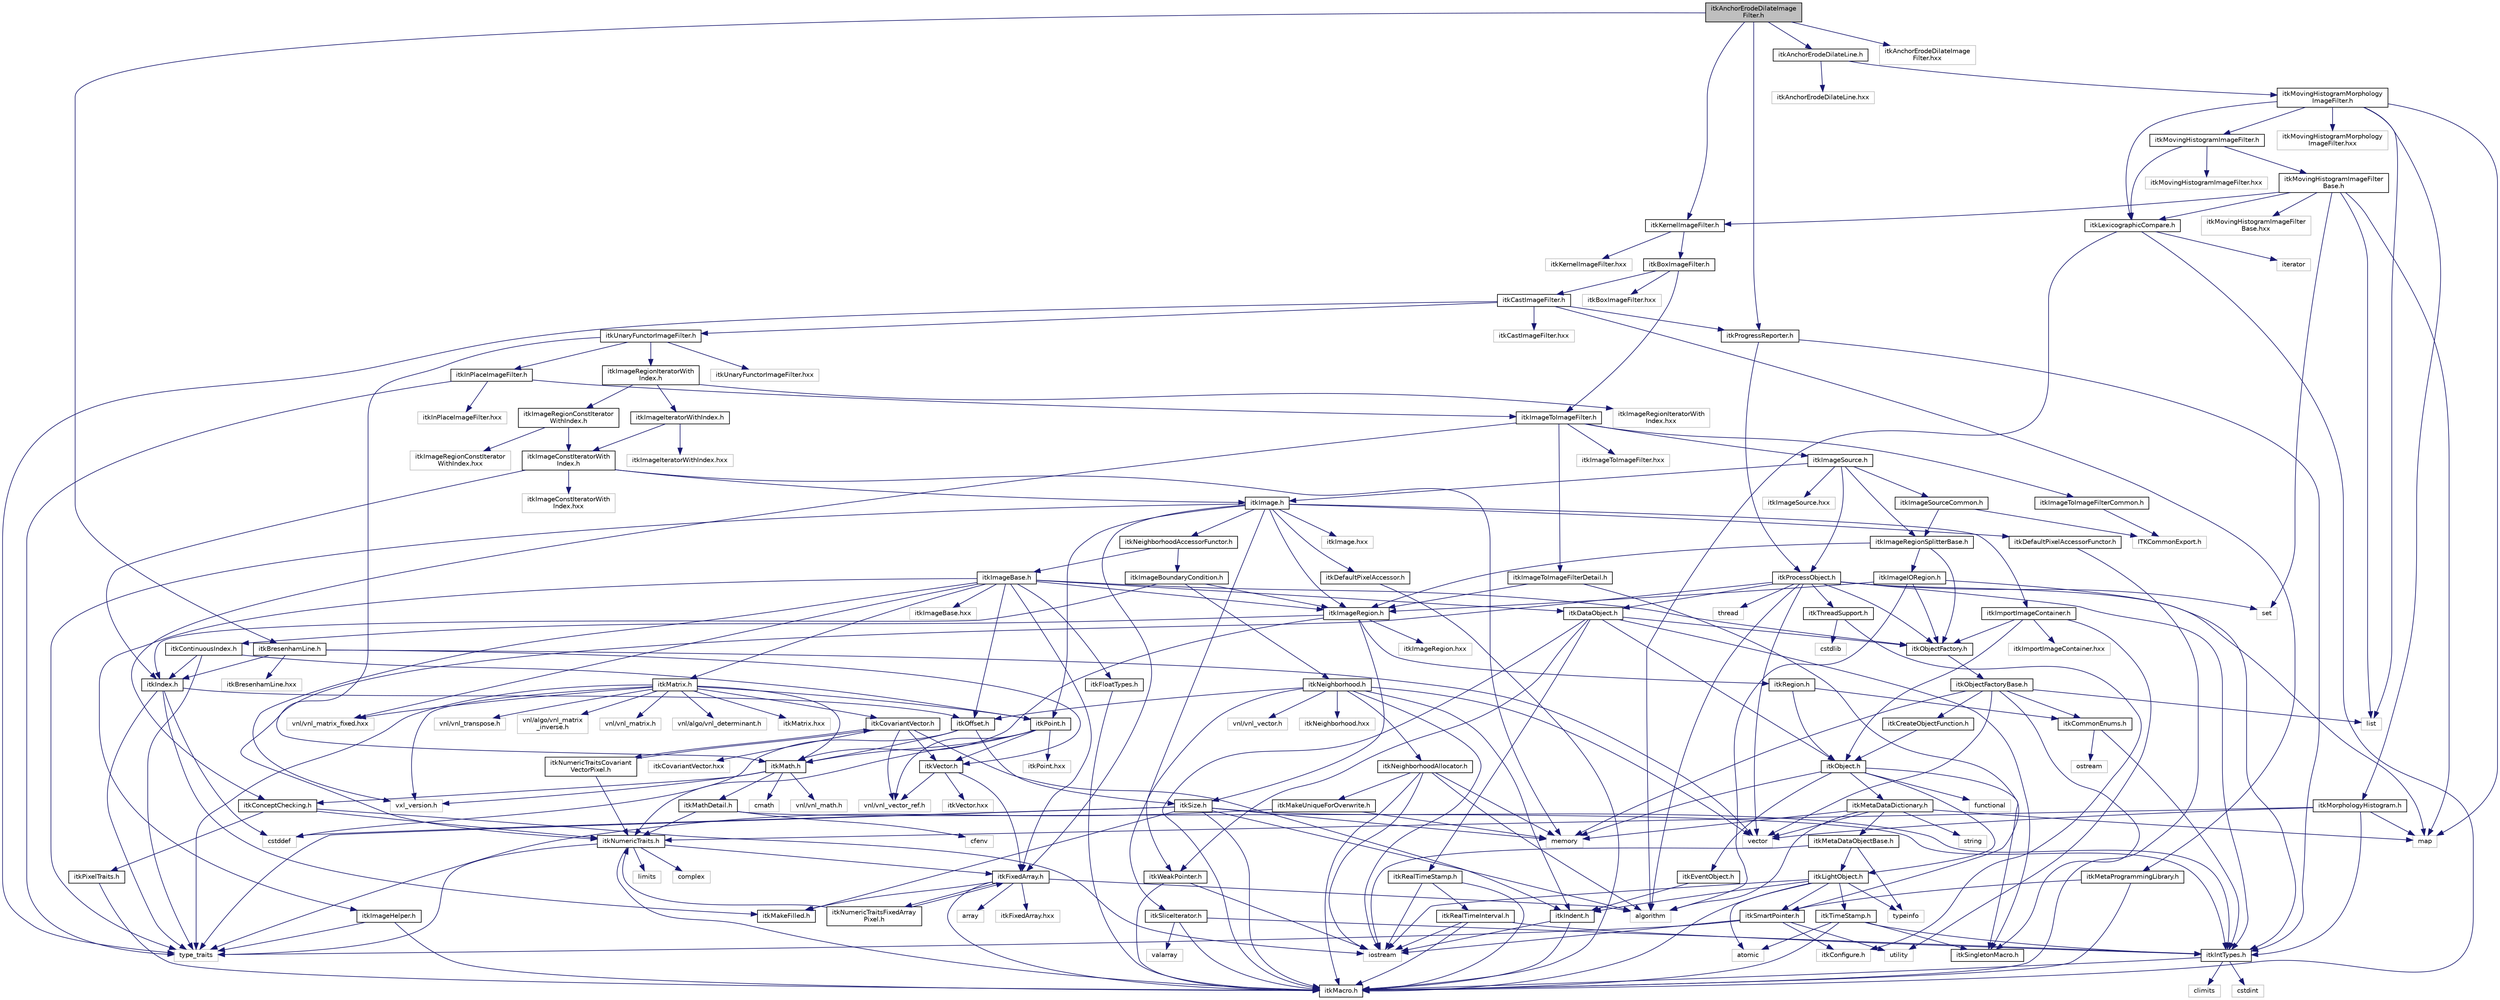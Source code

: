 digraph "itkAnchorErodeDilateImageFilter.h"
{
 // LATEX_PDF_SIZE
  edge [fontname="Helvetica",fontsize="10",labelfontname="Helvetica",labelfontsize="10"];
  node [fontname="Helvetica",fontsize="10",shape=record];
  Node1 [label="itkAnchorErodeDilateImage\lFilter.h",height=0.2,width=0.4,color="black", fillcolor="grey75", style="filled", fontcolor="black",tooltip=" "];
  Node1 -> Node2 [color="midnightblue",fontsize="10",style="solid",fontname="Helvetica"];
  Node2 [label="itkKernelImageFilter.h",height=0.2,width=0.4,color="black", fillcolor="white", style="filled",URL="$itkKernelImageFilter_8h.html",tooltip=" "];
  Node2 -> Node3 [color="midnightblue",fontsize="10",style="solid",fontname="Helvetica"];
  Node3 [label="itkBoxImageFilter.h",height=0.2,width=0.4,color="black", fillcolor="white", style="filled",URL="$itkBoxImageFilter_8h.html",tooltip=" "];
  Node3 -> Node4 [color="midnightblue",fontsize="10",style="solid",fontname="Helvetica"];
  Node4 [label="itkImageToImageFilter.h",height=0.2,width=0.4,color="black", fillcolor="white", style="filled",URL="$itkImageToImageFilter_8h.html",tooltip=" "];
  Node4 -> Node5 [color="midnightblue",fontsize="10",style="solid",fontname="Helvetica"];
  Node5 [label="itkImageSource.h",height=0.2,width=0.4,color="black", fillcolor="white", style="filled",URL="$itkImageSource_8h.html",tooltip=" "];
  Node5 -> Node6 [color="midnightblue",fontsize="10",style="solid",fontname="Helvetica"];
  Node6 [label="itkProcessObject.h",height=0.2,width=0.4,color="black", fillcolor="white", style="filled",URL="$itkProcessObject_8h.html",tooltip=" "];
  Node6 -> Node7 [color="midnightblue",fontsize="10",style="solid",fontname="Helvetica"];
  Node7 [label="itkDataObject.h",height=0.2,width=0.4,color="black", fillcolor="white", style="filled",URL="$itkDataObject_8h.html",tooltip=" "];
  Node7 -> Node8 [color="midnightblue",fontsize="10",style="solid",fontname="Helvetica"];
  Node8 [label="itkObject.h",height=0.2,width=0.4,color="black", fillcolor="white", style="filled",URL="$itkObject_8h.html",tooltip=" "];
  Node8 -> Node9 [color="midnightblue",fontsize="10",style="solid",fontname="Helvetica"];
  Node9 [label="itkLightObject.h",height=0.2,width=0.4,color="black", fillcolor="white", style="filled",URL="$itkLightObject_8h.html",tooltip=" "];
  Node9 -> Node10 [color="midnightblue",fontsize="10",style="solid",fontname="Helvetica"];
  Node10 [label="itkMacro.h",height=0.2,width=0.4,color="black", fillcolor="white", style="filled",URL="$itkMacro_8h.html",tooltip=" "];
  Node9 -> Node11 [color="midnightblue",fontsize="10",style="solid",fontname="Helvetica"];
  Node11 [label="itkSmartPointer.h",height=0.2,width=0.4,color="black", fillcolor="white", style="filled",URL="$itkSmartPointer_8h.html",tooltip=" "];
  Node11 -> Node12 [color="midnightblue",fontsize="10",style="solid",fontname="Helvetica"];
  Node12 [label="iostream",height=0.2,width=0.4,color="grey75", fillcolor="white", style="filled",tooltip=" "];
  Node11 -> Node13 [color="midnightblue",fontsize="10",style="solid",fontname="Helvetica"];
  Node13 [label="utility",height=0.2,width=0.4,color="grey75", fillcolor="white", style="filled",tooltip=" "];
  Node11 -> Node14 [color="midnightblue",fontsize="10",style="solid",fontname="Helvetica"];
  Node14 [label="type_traits",height=0.2,width=0.4,color="grey75", fillcolor="white", style="filled",tooltip=" "];
  Node11 -> Node15 [color="midnightblue",fontsize="10",style="solid",fontname="Helvetica"];
  Node15 [label="itkConfigure.h",height=0.2,width=0.4,color="grey75", fillcolor="white", style="filled",tooltip=" "];
  Node9 -> Node16 [color="midnightblue",fontsize="10",style="solid",fontname="Helvetica"];
  Node16 [label="itkTimeStamp.h",height=0.2,width=0.4,color="black", fillcolor="white", style="filled",URL="$itkTimeStamp_8h.html",tooltip=" "];
  Node16 -> Node10 [color="midnightblue",fontsize="10",style="solid",fontname="Helvetica"];
  Node16 -> Node17 [color="midnightblue",fontsize="10",style="solid",fontname="Helvetica"];
  Node17 [label="itkIntTypes.h",height=0.2,width=0.4,color="black", fillcolor="white", style="filled",URL="$itkIntTypes_8h.html",tooltip=" "];
  Node17 -> Node10 [color="midnightblue",fontsize="10",style="solid",fontname="Helvetica"];
  Node17 -> Node18 [color="midnightblue",fontsize="10",style="solid",fontname="Helvetica"];
  Node18 [label="cstdint",height=0.2,width=0.4,color="grey75", fillcolor="white", style="filled",tooltip=" "];
  Node17 -> Node19 [color="midnightblue",fontsize="10",style="solid",fontname="Helvetica"];
  Node19 [label="climits",height=0.2,width=0.4,color="grey75", fillcolor="white", style="filled",tooltip=" "];
  Node16 -> Node20 [color="midnightblue",fontsize="10",style="solid",fontname="Helvetica"];
  Node20 [label="atomic",height=0.2,width=0.4,color="grey75", fillcolor="white", style="filled",tooltip=" "];
  Node16 -> Node21 [color="midnightblue",fontsize="10",style="solid",fontname="Helvetica"];
  Node21 [label="itkSingletonMacro.h",height=0.2,width=0.4,color="black", fillcolor="white", style="filled",URL="$itkSingletonMacro_8h.html",tooltip=" "];
  Node9 -> Node22 [color="midnightblue",fontsize="10",style="solid",fontname="Helvetica"];
  Node22 [label="itkIndent.h",height=0.2,width=0.4,color="black", fillcolor="white", style="filled",URL="$itkIndent_8h.html",tooltip=" "];
  Node22 -> Node10 [color="midnightblue",fontsize="10",style="solid",fontname="Helvetica"];
  Node22 -> Node12 [color="midnightblue",fontsize="10",style="solid",fontname="Helvetica"];
  Node9 -> Node20 [color="midnightblue",fontsize="10",style="solid",fontname="Helvetica"];
  Node9 -> Node12 [color="midnightblue",fontsize="10",style="solid",fontname="Helvetica"];
  Node9 -> Node23 [color="midnightblue",fontsize="10",style="solid",fontname="Helvetica"];
  Node23 [label="typeinfo",height=0.2,width=0.4,color="grey75", fillcolor="white", style="filled",tooltip=" "];
  Node8 -> Node24 [color="midnightblue",fontsize="10",style="solid",fontname="Helvetica"];
  Node24 [label="itkEventObject.h",height=0.2,width=0.4,color="black", fillcolor="white", style="filled",URL="$itkEventObject_8h.html",tooltip=" "];
  Node24 -> Node22 [color="midnightblue",fontsize="10",style="solid",fontname="Helvetica"];
  Node8 -> Node25 [color="midnightblue",fontsize="10",style="solid",fontname="Helvetica"];
  Node25 [label="itkMetaDataDictionary.h",height=0.2,width=0.4,color="black", fillcolor="white", style="filled",URL="$itkMetaDataDictionary_8h.html",tooltip=" "];
  Node25 -> Node26 [color="midnightblue",fontsize="10",style="solid",fontname="Helvetica"];
  Node26 [label="itkMetaDataObjectBase.h",height=0.2,width=0.4,color="black", fillcolor="white", style="filled",URL="$itkMetaDataObjectBase_8h.html",tooltip=" "];
  Node26 -> Node9 [color="midnightblue",fontsize="10",style="solid",fontname="Helvetica"];
  Node26 -> Node23 [color="midnightblue",fontsize="10",style="solid",fontname="Helvetica"];
  Node26 -> Node12 [color="midnightblue",fontsize="10",style="solid",fontname="Helvetica"];
  Node25 -> Node27 [color="midnightblue",fontsize="10",style="solid",fontname="Helvetica"];
  Node27 [label="algorithm",height=0.2,width=0.4,color="grey75", fillcolor="white", style="filled",tooltip=" "];
  Node25 -> Node28 [color="midnightblue",fontsize="10",style="solid",fontname="Helvetica"];
  Node28 [label="vector",height=0.2,width=0.4,color="grey75", fillcolor="white", style="filled",tooltip=" "];
  Node25 -> Node29 [color="midnightblue",fontsize="10",style="solid",fontname="Helvetica"];
  Node29 [label="map",height=0.2,width=0.4,color="grey75", fillcolor="white", style="filled",tooltip=" "];
  Node25 -> Node30 [color="midnightblue",fontsize="10",style="solid",fontname="Helvetica"];
  Node30 [label="string",height=0.2,width=0.4,color="grey75", fillcolor="white", style="filled",tooltip=" "];
  Node25 -> Node31 [color="midnightblue",fontsize="10",style="solid",fontname="Helvetica"];
  Node31 [label="memory",height=0.2,width=0.4,color="grey75", fillcolor="white", style="filled",tooltip=" "];
  Node8 -> Node21 [color="midnightblue",fontsize="10",style="solid",fontname="Helvetica"];
  Node8 -> Node32 [color="midnightblue",fontsize="10",style="solid",fontname="Helvetica"];
  Node32 [label="functional",height=0.2,width=0.4,color="grey75", fillcolor="white", style="filled",tooltip=" "];
  Node8 -> Node31 [color="midnightblue",fontsize="10",style="solid",fontname="Helvetica"];
  Node7 -> Node10 [color="midnightblue",fontsize="10",style="solid",fontname="Helvetica"];
  Node7 -> Node21 [color="midnightblue",fontsize="10",style="solid",fontname="Helvetica"];
  Node7 -> Node33 [color="midnightblue",fontsize="10",style="solid",fontname="Helvetica"];
  Node33 [label="itkWeakPointer.h",height=0.2,width=0.4,color="black", fillcolor="white", style="filled",URL="$itkWeakPointer_8h.html",tooltip=" "];
  Node33 -> Node10 [color="midnightblue",fontsize="10",style="solid",fontname="Helvetica"];
  Node33 -> Node12 [color="midnightblue",fontsize="10",style="solid",fontname="Helvetica"];
  Node7 -> Node34 [color="midnightblue",fontsize="10",style="solid",fontname="Helvetica"];
  Node34 [label="itkRealTimeStamp.h",height=0.2,width=0.4,color="black", fillcolor="white", style="filled",URL="$itkRealTimeStamp_8h.html",tooltip=" "];
  Node34 -> Node35 [color="midnightblue",fontsize="10",style="solid",fontname="Helvetica"];
  Node35 [label="itkRealTimeInterval.h",height=0.2,width=0.4,color="black", fillcolor="white", style="filled",URL="$itkRealTimeInterval_8h.html",tooltip=" "];
  Node35 -> Node17 [color="midnightblue",fontsize="10",style="solid",fontname="Helvetica"];
  Node35 -> Node10 [color="midnightblue",fontsize="10",style="solid",fontname="Helvetica"];
  Node35 -> Node12 [color="midnightblue",fontsize="10",style="solid",fontname="Helvetica"];
  Node34 -> Node10 [color="midnightblue",fontsize="10",style="solid",fontname="Helvetica"];
  Node34 -> Node12 [color="midnightblue",fontsize="10",style="solid",fontname="Helvetica"];
  Node7 -> Node36 [color="midnightblue",fontsize="10",style="solid",fontname="Helvetica"];
  Node36 [label="itkObjectFactory.h",height=0.2,width=0.4,color="black", fillcolor="white", style="filled",URL="$itkObjectFactory_8h.html",tooltip=" "];
  Node36 -> Node37 [color="midnightblue",fontsize="10",style="solid",fontname="Helvetica"];
  Node37 [label="itkObjectFactoryBase.h",height=0.2,width=0.4,color="black", fillcolor="white", style="filled",URL="$itkObjectFactoryBase_8h.html",tooltip=" "];
  Node37 -> Node38 [color="midnightblue",fontsize="10",style="solid",fontname="Helvetica"];
  Node38 [label="itkCreateObjectFunction.h",height=0.2,width=0.4,color="black", fillcolor="white", style="filled",URL="$itkCreateObjectFunction_8h.html",tooltip=" "];
  Node38 -> Node8 [color="midnightblue",fontsize="10",style="solid",fontname="Helvetica"];
  Node37 -> Node21 [color="midnightblue",fontsize="10",style="solid",fontname="Helvetica"];
  Node37 -> Node39 [color="midnightblue",fontsize="10",style="solid",fontname="Helvetica"];
  Node39 [label="itkCommonEnums.h",height=0.2,width=0.4,color="black", fillcolor="white", style="filled",URL="$itkCommonEnums_8h.html",tooltip=" "];
  Node39 -> Node17 [color="midnightblue",fontsize="10",style="solid",fontname="Helvetica"];
  Node39 -> Node40 [color="midnightblue",fontsize="10",style="solid",fontname="Helvetica"];
  Node40 [label="ostream",height=0.2,width=0.4,color="grey75", fillcolor="white", style="filled",tooltip=" "];
  Node37 -> Node41 [color="midnightblue",fontsize="10",style="solid",fontname="Helvetica"];
  Node41 [label="list",height=0.2,width=0.4,color="grey75", fillcolor="white", style="filled",tooltip=" "];
  Node37 -> Node31 [color="midnightblue",fontsize="10",style="solid",fontname="Helvetica"];
  Node37 -> Node28 [color="midnightblue",fontsize="10",style="solid",fontname="Helvetica"];
  Node6 -> Node36 [color="midnightblue",fontsize="10",style="solid",fontname="Helvetica"];
  Node6 -> Node42 [color="midnightblue",fontsize="10",style="solid",fontname="Helvetica"];
  Node42 [label="itkNumericTraits.h",height=0.2,width=0.4,color="black", fillcolor="white", style="filled",URL="$itkNumericTraits_8h.html",tooltip=" "];
  Node42 -> Node10 [color="midnightblue",fontsize="10",style="solid",fontname="Helvetica"];
  Node42 -> Node43 [color="midnightblue",fontsize="10",style="solid",fontname="Helvetica"];
  Node43 [label="limits",height=0.2,width=0.4,color="grey75", fillcolor="white", style="filled",tooltip=" "];
  Node42 -> Node44 [color="midnightblue",fontsize="10",style="solid",fontname="Helvetica"];
  Node44 [label="complex",height=0.2,width=0.4,color="grey75", fillcolor="white", style="filled",tooltip=" "];
  Node42 -> Node14 [color="midnightblue",fontsize="10",style="solid",fontname="Helvetica"];
  Node42 -> Node45 [color="midnightblue",fontsize="10",style="solid",fontname="Helvetica"];
  Node45 [label="itkFixedArray.h",height=0.2,width=0.4,color="black", fillcolor="white", style="filled",URL="$itkFixedArray_8h.html",tooltip=" "];
  Node45 -> Node10 [color="midnightblue",fontsize="10",style="solid",fontname="Helvetica"];
  Node45 -> Node46 [color="midnightblue",fontsize="10",style="solid",fontname="Helvetica"];
  Node46 [label="itkMakeFilled.h",height=0.2,width=0.4,color="black", fillcolor="white", style="filled",URL="$itkMakeFilled_8h.html",tooltip=" "];
  Node45 -> Node27 [color="midnightblue",fontsize="10",style="solid",fontname="Helvetica"];
  Node45 -> Node47 [color="midnightblue",fontsize="10",style="solid",fontname="Helvetica"];
  Node47 [label="array",height=0.2,width=0.4,color="grey75", fillcolor="white", style="filled",tooltip=" "];
  Node45 -> Node48 [color="midnightblue",fontsize="10",style="solid",fontname="Helvetica"];
  Node48 [label="itkFixedArray.hxx",height=0.2,width=0.4,color="grey75", fillcolor="white", style="filled",tooltip=" "];
  Node45 -> Node49 [color="midnightblue",fontsize="10",style="solid",fontname="Helvetica"];
  Node49 [label="itkNumericTraitsFixedArray\lPixel.h",height=0.2,width=0.4,color="black", fillcolor="white", style="filled",URL="$itkNumericTraitsFixedArrayPixel_8h.html",tooltip=" "];
  Node49 -> Node42 [color="midnightblue",fontsize="10",style="solid",fontname="Helvetica"];
  Node49 -> Node45 [color="midnightblue",fontsize="10",style="solid",fontname="Helvetica"];
  Node6 -> Node50 [color="midnightblue",fontsize="10",style="solid",fontname="Helvetica"];
  Node50 [label="itkThreadSupport.h",height=0.2,width=0.4,color="black", fillcolor="white", style="filled",URL="$itkThreadSupport_8h.html",tooltip=" "];
  Node50 -> Node51 [color="midnightblue",fontsize="10",style="solid",fontname="Helvetica"];
  Node51 [label="cstdlib",height=0.2,width=0.4,color="grey75", fillcolor="white", style="filled",tooltip=" "];
  Node50 -> Node15 [color="midnightblue",fontsize="10",style="solid",fontname="Helvetica"];
  Node6 -> Node17 [color="midnightblue",fontsize="10",style="solid",fontname="Helvetica"];
  Node6 -> Node28 [color="midnightblue",fontsize="10",style="solid",fontname="Helvetica"];
  Node6 -> Node29 [color="midnightblue",fontsize="10",style="solid",fontname="Helvetica"];
  Node6 -> Node52 [color="midnightblue",fontsize="10",style="solid",fontname="Helvetica"];
  Node52 [label="set",height=0.2,width=0.4,color="grey75", fillcolor="white", style="filled",tooltip=" "];
  Node6 -> Node27 [color="midnightblue",fontsize="10",style="solid",fontname="Helvetica"];
  Node6 -> Node53 [color="midnightblue",fontsize="10",style="solid",fontname="Helvetica"];
  Node53 [label="thread",height=0.2,width=0.4,color="grey75", fillcolor="white", style="filled",tooltip=" "];
  Node5 -> Node54 [color="midnightblue",fontsize="10",style="solid",fontname="Helvetica"];
  Node54 [label="itkImage.h",height=0.2,width=0.4,color="black", fillcolor="white", style="filled",URL="$itkImage_8h.html",tooltip=" "];
  Node54 -> Node55 [color="midnightblue",fontsize="10",style="solid",fontname="Helvetica"];
  Node55 [label="itkImageRegion.h",height=0.2,width=0.4,color="black", fillcolor="white", style="filled",URL="$itkImageRegion_8h.html",tooltip=" "];
  Node55 -> Node56 [color="midnightblue",fontsize="10",style="solid",fontname="Helvetica"];
  Node56 [label="itkRegion.h",height=0.2,width=0.4,color="black", fillcolor="white", style="filled",URL="$itkRegion_8h.html",tooltip=" "];
  Node56 -> Node8 [color="midnightblue",fontsize="10",style="solid",fontname="Helvetica"];
  Node56 -> Node39 [color="midnightblue",fontsize="10",style="solid",fontname="Helvetica"];
  Node55 -> Node57 [color="midnightblue",fontsize="10",style="solid",fontname="Helvetica"];
  Node57 [label="itkSize.h",height=0.2,width=0.4,color="black", fillcolor="white", style="filled",URL="$itkSize_8h.html",tooltip=" "];
  Node57 -> Node17 [color="midnightblue",fontsize="10",style="solid",fontname="Helvetica"];
  Node57 -> Node10 [color="midnightblue",fontsize="10",style="solid",fontname="Helvetica"];
  Node57 -> Node46 [color="midnightblue",fontsize="10",style="solid",fontname="Helvetica"];
  Node57 -> Node27 [color="midnightblue",fontsize="10",style="solid",fontname="Helvetica"];
  Node57 -> Node58 [color="midnightblue",fontsize="10",style="solid",fontname="Helvetica"];
  Node58 [label="cstddef",height=0.2,width=0.4,color="grey75", fillcolor="white", style="filled",tooltip=" "];
  Node57 -> Node14 [color="midnightblue",fontsize="10",style="solid",fontname="Helvetica"];
  Node57 -> Node31 [color="midnightblue",fontsize="10",style="solid",fontname="Helvetica"];
  Node55 -> Node59 [color="midnightblue",fontsize="10",style="solid",fontname="Helvetica"];
  Node59 [label="itkContinuousIndex.h",height=0.2,width=0.4,color="black", fillcolor="white", style="filled",URL="$itkContinuousIndex_8h.html",tooltip=" "];
  Node59 -> Node60 [color="midnightblue",fontsize="10",style="solid",fontname="Helvetica"];
  Node60 [label="itkPoint.h",height=0.2,width=0.4,color="black", fillcolor="white", style="filled",URL="$itkPoint_8h.html",tooltip=" "];
  Node60 -> Node42 [color="midnightblue",fontsize="10",style="solid",fontname="Helvetica"];
  Node60 -> Node61 [color="midnightblue",fontsize="10",style="solid",fontname="Helvetica"];
  Node61 [label="itkVector.h",height=0.2,width=0.4,color="black", fillcolor="white", style="filled",URL="$itkVector_8h.html",tooltip=" "];
  Node61 -> Node45 [color="midnightblue",fontsize="10",style="solid",fontname="Helvetica"];
  Node61 -> Node62 [color="midnightblue",fontsize="10",style="solid",fontname="Helvetica"];
  Node62 [label="vnl/vnl_vector_ref.h",height=0.2,width=0.4,color="grey75", fillcolor="white", style="filled",tooltip=" "];
  Node61 -> Node63 [color="midnightblue",fontsize="10",style="solid",fontname="Helvetica"];
  Node63 [label="itkVector.hxx",height=0.2,width=0.4,color="grey75", fillcolor="white", style="filled",tooltip=" "];
  Node60 -> Node62 [color="midnightblue",fontsize="10",style="solid",fontname="Helvetica"];
  Node60 -> Node64 [color="midnightblue",fontsize="10",style="solid",fontname="Helvetica"];
  Node64 [label="itkMath.h",height=0.2,width=0.4,color="black", fillcolor="white", style="filled",URL="$itkMath_8h.html",tooltip=" "];
  Node64 -> Node65 [color="midnightblue",fontsize="10",style="solid",fontname="Helvetica"];
  Node65 [label="cmath",height=0.2,width=0.4,color="grey75", fillcolor="white", style="filled",tooltip=" "];
  Node64 -> Node66 [color="midnightblue",fontsize="10",style="solid",fontname="Helvetica"];
  Node66 [label="itkMathDetail.h",height=0.2,width=0.4,color="black", fillcolor="white", style="filled",URL="$itkMathDetail_8h.html",tooltip=" "];
  Node66 -> Node17 [color="midnightblue",fontsize="10",style="solid",fontname="Helvetica"];
  Node66 -> Node42 [color="midnightblue",fontsize="10",style="solid",fontname="Helvetica"];
  Node66 -> Node67 [color="midnightblue",fontsize="10",style="solid",fontname="Helvetica"];
  Node67 [label="cfenv",height=0.2,width=0.4,color="grey75", fillcolor="white", style="filled",tooltip=" "];
  Node64 -> Node68 [color="midnightblue",fontsize="10",style="solid",fontname="Helvetica"];
  Node68 [label="itkConceptChecking.h",height=0.2,width=0.4,color="black", fillcolor="white", style="filled",URL="$itkConceptChecking_8h.html",tooltip=" "];
  Node68 -> Node69 [color="midnightblue",fontsize="10",style="solid",fontname="Helvetica"];
  Node69 [label="itkPixelTraits.h",height=0.2,width=0.4,color="black", fillcolor="white", style="filled",URL="$itkPixelTraits_8h.html",tooltip=" "];
  Node69 -> Node10 [color="midnightblue",fontsize="10",style="solid",fontname="Helvetica"];
  Node68 -> Node42 [color="midnightblue",fontsize="10",style="solid",fontname="Helvetica"];
  Node68 -> Node12 [color="midnightblue",fontsize="10",style="solid",fontname="Helvetica"];
  Node64 -> Node70 [color="midnightblue",fontsize="10",style="solid",fontname="Helvetica"];
  Node70 [label="vnl/vnl_math.h",height=0.2,width=0.4,color="grey75", fillcolor="white", style="filled",tooltip=" "];
  Node64 -> Node71 [color="midnightblue",fontsize="10",style="solid",fontname="Helvetica"];
  Node71 [label="vxl_version.h",height=0.2,width=0.4,color="grey75", fillcolor="white", style="filled",tooltip=" "];
  Node60 -> Node72 [color="midnightblue",fontsize="10",style="solid",fontname="Helvetica"];
  Node72 [label="itkPoint.hxx",height=0.2,width=0.4,color="grey75", fillcolor="white", style="filled",tooltip=" "];
  Node59 -> Node73 [color="midnightblue",fontsize="10",style="solid",fontname="Helvetica"];
  Node73 [label="itkIndex.h",height=0.2,width=0.4,color="black", fillcolor="white", style="filled",URL="$itkIndex_8h.html",tooltip=" "];
  Node73 -> Node46 [color="midnightblue",fontsize="10",style="solid",fontname="Helvetica"];
  Node73 -> Node74 [color="midnightblue",fontsize="10",style="solid",fontname="Helvetica"];
  Node74 [label="itkOffset.h",height=0.2,width=0.4,color="black", fillcolor="white", style="filled",URL="$itkOffset_8h.html",tooltip=" "];
  Node74 -> Node57 [color="midnightblue",fontsize="10",style="solid",fontname="Helvetica"];
  Node74 -> Node64 [color="midnightblue",fontsize="10",style="solid",fontname="Helvetica"];
  Node74 -> Node58 [color="midnightblue",fontsize="10",style="solid",fontname="Helvetica"];
  Node73 -> Node58 [color="midnightblue",fontsize="10",style="solid",fontname="Helvetica"];
  Node73 -> Node14 [color="midnightblue",fontsize="10",style="solid",fontname="Helvetica"];
  Node59 -> Node14 [color="midnightblue",fontsize="10",style="solid",fontname="Helvetica"];
  Node55 -> Node64 [color="midnightblue",fontsize="10",style="solid",fontname="Helvetica"];
  Node55 -> Node75 [color="midnightblue",fontsize="10",style="solid",fontname="Helvetica"];
  Node75 [label="itkImageRegion.hxx",height=0.2,width=0.4,color="grey75", fillcolor="white", style="filled",tooltip=" "];
  Node54 -> Node76 [color="midnightblue",fontsize="10",style="solid",fontname="Helvetica"];
  Node76 [label="itkImportImageContainer.h",height=0.2,width=0.4,color="black", fillcolor="white", style="filled",URL="$itkImportImageContainer_8h.html",tooltip=" "];
  Node76 -> Node8 [color="midnightblue",fontsize="10",style="solid",fontname="Helvetica"];
  Node76 -> Node36 [color="midnightblue",fontsize="10",style="solid",fontname="Helvetica"];
  Node76 -> Node13 [color="midnightblue",fontsize="10",style="solid",fontname="Helvetica"];
  Node76 -> Node77 [color="midnightblue",fontsize="10",style="solid",fontname="Helvetica"];
  Node77 [label="itkImportImageContainer.hxx",height=0.2,width=0.4,color="grey75", fillcolor="white", style="filled",tooltip=" "];
  Node54 -> Node78 [color="midnightblue",fontsize="10",style="solid",fontname="Helvetica"];
  Node78 [label="itkDefaultPixelAccessor.h",height=0.2,width=0.4,color="black", fillcolor="white", style="filled",URL="$itkDefaultPixelAccessor_8h.html",tooltip=" "];
  Node78 -> Node10 [color="midnightblue",fontsize="10",style="solid",fontname="Helvetica"];
  Node54 -> Node79 [color="midnightblue",fontsize="10",style="solid",fontname="Helvetica"];
  Node79 [label="itkDefaultPixelAccessorFunctor.h",height=0.2,width=0.4,color="black", fillcolor="white", style="filled",URL="$itkDefaultPixelAccessorFunctor_8h.html",tooltip=" "];
  Node79 -> Node10 [color="midnightblue",fontsize="10",style="solid",fontname="Helvetica"];
  Node54 -> Node60 [color="midnightblue",fontsize="10",style="solid",fontname="Helvetica"];
  Node54 -> Node45 [color="midnightblue",fontsize="10",style="solid",fontname="Helvetica"];
  Node54 -> Node33 [color="midnightblue",fontsize="10",style="solid",fontname="Helvetica"];
  Node54 -> Node80 [color="midnightblue",fontsize="10",style="solid",fontname="Helvetica"];
  Node80 [label="itkNeighborhoodAccessorFunctor.h",height=0.2,width=0.4,color="black", fillcolor="white", style="filled",URL="$itkNeighborhoodAccessorFunctor_8h.html",tooltip=" "];
  Node80 -> Node81 [color="midnightblue",fontsize="10",style="solid",fontname="Helvetica"];
  Node81 [label="itkImageBoundaryCondition.h",height=0.2,width=0.4,color="black", fillcolor="white", style="filled",URL="$itkImageBoundaryCondition_8h.html",tooltip=" "];
  Node81 -> Node73 [color="midnightblue",fontsize="10",style="solid",fontname="Helvetica"];
  Node81 -> Node82 [color="midnightblue",fontsize="10",style="solid",fontname="Helvetica"];
  Node82 [label="itkNeighborhood.h",height=0.2,width=0.4,color="black", fillcolor="white", style="filled",URL="$itkNeighborhood_8h.html",tooltip=" "];
  Node82 -> Node12 [color="midnightblue",fontsize="10",style="solid",fontname="Helvetica"];
  Node82 -> Node83 [color="midnightblue",fontsize="10",style="solid",fontname="Helvetica"];
  Node83 [label="itkNeighborhoodAllocator.h",height=0.2,width=0.4,color="black", fillcolor="white", style="filled",URL="$itkNeighborhoodAllocator_8h.html",tooltip=" "];
  Node83 -> Node84 [color="midnightblue",fontsize="10",style="solid",fontname="Helvetica"];
  Node84 [label="itkMakeUniqueForOverwrite.h",height=0.2,width=0.4,color="black", fillcolor="white", style="filled",URL="$itkMakeUniqueForOverwrite_8h.html",tooltip=" "];
  Node84 -> Node31 [color="midnightblue",fontsize="10",style="solid",fontname="Helvetica"];
  Node84 -> Node14 [color="midnightblue",fontsize="10",style="solid",fontname="Helvetica"];
  Node83 -> Node27 [color="midnightblue",fontsize="10",style="solid",fontname="Helvetica"];
  Node83 -> Node12 [color="midnightblue",fontsize="10",style="solid",fontname="Helvetica"];
  Node83 -> Node31 [color="midnightblue",fontsize="10",style="solid",fontname="Helvetica"];
  Node83 -> Node10 [color="midnightblue",fontsize="10",style="solid",fontname="Helvetica"];
  Node82 -> Node22 [color="midnightblue",fontsize="10",style="solid",fontname="Helvetica"];
  Node82 -> Node85 [color="midnightblue",fontsize="10",style="solid",fontname="Helvetica"];
  Node85 [label="itkSliceIterator.h",height=0.2,width=0.4,color="black", fillcolor="white", style="filled",URL="$itkSliceIterator_8h.html",tooltip=" "];
  Node85 -> Node10 [color="midnightblue",fontsize="10",style="solid",fontname="Helvetica"];
  Node85 -> Node17 [color="midnightblue",fontsize="10",style="solid",fontname="Helvetica"];
  Node85 -> Node86 [color="midnightblue",fontsize="10",style="solid",fontname="Helvetica"];
  Node86 [label="valarray",height=0.2,width=0.4,color="grey75", fillcolor="white", style="filled",tooltip=" "];
  Node82 -> Node87 [color="midnightblue",fontsize="10",style="solid",fontname="Helvetica"];
  Node87 [label="vnl/vnl_vector.h",height=0.2,width=0.4,color="grey75", fillcolor="white", style="filled",tooltip=" "];
  Node82 -> Node74 [color="midnightblue",fontsize="10",style="solid",fontname="Helvetica"];
  Node82 -> Node28 [color="midnightblue",fontsize="10",style="solid",fontname="Helvetica"];
  Node82 -> Node88 [color="midnightblue",fontsize="10",style="solid",fontname="Helvetica"];
  Node88 [label="itkNeighborhood.hxx",height=0.2,width=0.4,color="grey75", fillcolor="white", style="filled",tooltip=" "];
  Node81 -> Node55 [color="midnightblue",fontsize="10",style="solid",fontname="Helvetica"];
  Node80 -> Node89 [color="midnightblue",fontsize="10",style="solid",fontname="Helvetica"];
  Node89 [label="itkImageBase.h",height=0.2,width=0.4,color="black", fillcolor="white", style="filled",URL="$itkImageBase_8h.html",tooltip=" "];
  Node89 -> Node7 [color="midnightblue",fontsize="10",style="solid",fontname="Helvetica"];
  Node89 -> Node55 [color="midnightblue",fontsize="10",style="solid",fontname="Helvetica"];
  Node89 -> Node90 [color="midnightblue",fontsize="10",style="solid",fontname="Helvetica"];
  Node90 [label="itkMatrix.h",height=0.2,width=0.4,color="black", fillcolor="white", style="filled",URL="$itkMatrix_8h.html",tooltip=" "];
  Node90 -> Node60 [color="midnightblue",fontsize="10",style="solid",fontname="Helvetica"];
  Node90 -> Node91 [color="midnightblue",fontsize="10",style="solid",fontname="Helvetica"];
  Node91 [label="itkCovariantVector.h",height=0.2,width=0.4,color="black", fillcolor="white", style="filled",URL="$itkCovariantVector_8h.html",tooltip=" "];
  Node91 -> Node22 [color="midnightblue",fontsize="10",style="solid",fontname="Helvetica"];
  Node91 -> Node61 [color="midnightblue",fontsize="10",style="solid",fontname="Helvetica"];
  Node91 -> Node62 [color="midnightblue",fontsize="10",style="solid",fontname="Helvetica"];
  Node91 -> Node92 [color="midnightblue",fontsize="10",style="solid",fontname="Helvetica"];
  Node92 [label="itkNumericTraitsCovariant\lVectorPixel.h",height=0.2,width=0.4,color="black", fillcolor="white", style="filled",URL="$itkNumericTraitsCovariantVectorPixel_8h.html",tooltip=" "];
  Node92 -> Node42 [color="midnightblue",fontsize="10",style="solid",fontname="Helvetica"];
  Node92 -> Node91 [color="midnightblue",fontsize="10",style="solid",fontname="Helvetica"];
  Node91 -> Node93 [color="midnightblue",fontsize="10",style="solid",fontname="Helvetica"];
  Node93 [label="itkCovariantVector.hxx",height=0.2,width=0.4,color="grey75", fillcolor="white", style="filled",tooltip=" "];
  Node90 -> Node71 [color="midnightblue",fontsize="10",style="solid",fontname="Helvetica"];
  Node90 -> Node94 [color="midnightblue",fontsize="10",style="solid",fontname="Helvetica"];
  Node94 [label="vnl/vnl_matrix_fixed.hxx",height=0.2,width=0.4,color="grey75", fillcolor="white", style="filled",tooltip=" "];
  Node90 -> Node95 [color="midnightblue",fontsize="10",style="solid",fontname="Helvetica"];
  Node95 [label="vnl/vnl_transpose.h",height=0.2,width=0.4,color="grey75", fillcolor="white", style="filled",tooltip=" "];
  Node90 -> Node96 [color="midnightblue",fontsize="10",style="solid",fontname="Helvetica"];
  Node96 [label="vnl/algo/vnl_matrix\l_inverse.h",height=0.2,width=0.4,color="grey75", fillcolor="white", style="filled",tooltip=" "];
  Node90 -> Node97 [color="midnightblue",fontsize="10",style="solid",fontname="Helvetica"];
  Node97 [label="vnl/vnl_matrix.h",height=0.2,width=0.4,color="grey75", fillcolor="white", style="filled",tooltip=" "];
  Node90 -> Node98 [color="midnightblue",fontsize="10",style="solid",fontname="Helvetica"];
  Node98 [label="vnl/algo/vnl_determinant.h",height=0.2,width=0.4,color="grey75", fillcolor="white", style="filled",tooltip=" "];
  Node90 -> Node64 [color="midnightblue",fontsize="10",style="solid",fontname="Helvetica"];
  Node90 -> Node14 [color="midnightblue",fontsize="10",style="solid",fontname="Helvetica"];
  Node90 -> Node99 [color="midnightblue",fontsize="10",style="solid",fontname="Helvetica"];
  Node99 [label="itkMatrix.hxx",height=0.2,width=0.4,color="grey75", fillcolor="white", style="filled",tooltip=" "];
  Node89 -> Node36 [color="midnightblue",fontsize="10",style="solid",fontname="Helvetica"];
  Node89 -> Node74 [color="midnightblue",fontsize="10",style="solid",fontname="Helvetica"];
  Node89 -> Node45 [color="midnightblue",fontsize="10",style="solid",fontname="Helvetica"];
  Node89 -> Node100 [color="midnightblue",fontsize="10",style="solid",fontname="Helvetica"];
  Node100 [label="itkImageHelper.h",height=0.2,width=0.4,color="black", fillcolor="white", style="filled",URL="$itkImageHelper_8h.html",tooltip=" "];
  Node100 -> Node10 [color="midnightblue",fontsize="10",style="solid",fontname="Helvetica"];
  Node100 -> Node14 [color="midnightblue",fontsize="10",style="solid",fontname="Helvetica"];
  Node89 -> Node101 [color="midnightblue",fontsize="10",style="solid",fontname="Helvetica"];
  Node101 [label="itkFloatTypes.h",height=0.2,width=0.4,color="black", fillcolor="white", style="filled",URL="$itkFloatTypes_8h.html",tooltip=" "];
  Node101 -> Node10 [color="midnightblue",fontsize="10",style="solid",fontname="Helvetica"];
  Node89 -> Node71 [color="midnightblue",fontsize="10",style="solid",fontname="Helvetica"];
  Node89 -> Node94 [color="midnightblue",fontsize="10",style="solid",fontname="Helvetica"];
  Node89 -> Node102 [color="midnightblue",fontsize="10",style="solid",fontname="Helvetica"];
  Node102 [label="itkImageBase.hxx",height=0.2,width=0.4,color="grey75", fillcolor="white", style="filled",tooltip=" "];
  Node54 -> Node14 [color="midnightblue",fontsize="10",style="solid",fontname="Helvetica"];
  Node54 -> Node103 [color="midnightblue",fontsize="10",style="solid",fontname="Helvetica"];
  Node103 [label="itkImage.hxx",height=0.2,width=0.4,color="grey75", fillcolor="white", style="filled",tooltip=" "];
  Node5 -> Node104 [color="midnightblue",fontsize="10",style="solid",fontname="Helvetica"];
  Node104 [label="itkImageRegionSplitterBase.h",height=0.2,width=0.4,color="black", fillcolor="white", style="filled",URL="$itkImageRegionSplitterBase_8h.html",tooltip=" "];
  Node104 -> Node55 [color="midnightblue",fontsize="10",style="solid",fontname="Helvetica"];
  Node104 -> Node36 [color="midnightblue",fontsize="10",style="solid",fontname="Helvetica"];
  Node104 -> Node105 [color="midnightblue",fontsize="10",style="solid",fontname="Helvetica"];
  Node105 [label="itkImageIORegion.h",height=0.2,width=0.4,color="black", fillcolor="white", style="filled",URL="$itkImageIORegion_8h.html",tooltip=" "];
  Node105 -> Node27 [color="midnightblue",fontsize="10",style="solid",fontname="Helvetica"];
  Node105 -> Node17 [color="midnightblue",fontsize="10",style="solid",fontname="Helvetica"];
  Node105 -> Node36 [color="midnightblue",fontsize="10",style="solid",fontname="Helvetica"];
  Node105 -> Node55 [color="midnightblue",fontsize="10",style="solid",fontname="Helvetica"];
  Node5 -> Node106 [color="midnightblue",fontsize="10",style="solid",fontname="Helvetica"];
  Node106 [label="itkImageSourceCommon.h",height=0.2,width=0.4,color="black", fillcolor="white", style="filled",URL="$itkImageSourceCommon_8h.html",tooltip=" "];
  Node106 -> Node107 [color="midnightblue",fontsize="10",style="solid",fontname="Helvetica"];
  Node107 [label="ITKCommonExport.h",height=0.2,width=0.4,color="grey75", fillcolor="white", style="filled",tooltip=" "];
  Node106 -> Node104 [color="midnightblue",fontsize="10",style="solid",fontname="Helvetica"];
  Node5 -> Node108 [color="midnightblue",fontsize="10",style="solid",fontname="Helvetica"];
  Node108 [label="itkImageSource.hxx",height=0.2,width=0.4,color="grey75", fillcolor="white", style="filled",tooltip=" "];
  Node4 -> Node68 [color="midnightblue",fontsize="10",style="solid",fontname="Helvetica"];
  Node4 -> Node109 [color="midnightblue",fontsize="10",style="solid",fontname="Helvetica"];
  Node109 [label="itkImageToImageFilterDetail.h",height=0.2,width=0.4,color="black", fillcolor="white", style="filled",URL="$itkImageToImageFilterDetail_8h.html",tooltip=" "];
  Node109 -> Node55 [color="midnightblue",fontsize="10",style="solid",fontname="Helvetica"];
  Node109 -> Node11 [color="midnightblue",fontsize="10",style="solid",fontname="Helvetica"];
  Node4 -> Node110 [color="midnightblue",fontsize="10",style="solid",fontname="Helvetica"];
  Node110 [label="itkImageToImageFilterCommon.h",height=0.2,width=0.4,color="black", fillcolor="white", style="filled",URL="$itkImageToImageFilterCommon_8h.html",tooltip=" "];
  Node110 -> Node107 [color="midnightblue",fontsize="10",style="solid",fontname="Helvetica"];
  Node4 -> Node111 [color="midnightblue",fontsize="10",style="solid",fontname="Helvetica"];
  Node111 [label="itkImageToImageFilter.hxx",height=0.2,width=0.4,color="grey75", fillcolor="white", style="filled",tooltip=" "];
  Node3 -> Node112 [color="midnightblue",fontsize="10",style="solid",fontname="Helvetica"];
  Node112 [label="itkCastImageFilter.h",height=0.2,width=0.4,color="black", fillcolor="white", style="filled",URL="$itkCastImageFilter_8h.html",tooltip=" "];
  Node112 -> Node113 [color="midnightblue",fontsize="10",style="solid",fontname="Helvetica"];
  Node113 [label="itkUnaryFunctorImageFilter.h",height=0.2,width=0.4,color="black", fillcolor="white", style="filled",URL="$itkUnaryFunctorImageFilter_8h.html",tooltip=" "];
  Node113 -> Node64 [color="midnightblue",fontsize="10",style="solid",fontname="Helvetica"];
  Node113 -> Node114 [color="midnightblue",fontsize="10",style="solid",fontname="Helvetica"];
  Node114 [label="itkInPlaceImageFilter.h",height=0.2,width=0.4,color="black", fillcolor="white", style="filled",URL="$itkInPlaceImageFilter_8h.html",tooltip=" "];
  Node114 -> Node4 [color="midnightblue",fontsize="10",style="solid",fontname="Helvetica"];
  Node114 -> Node14 [color="midnightblue",fontsize="10",style="solid",fontname="Helvetica"];
  Node114 -> Node115 [color="midnightblue",fontsize="10",style="solid",fontname="Helvetica"];
  Node115 [label="itkInPlaceImageFilter.hxx",height=0.2,width=0.4,color="grey75", fillcolor="white", style="filled",tooltip=" "];
  Node113 -> Node116 [color="midnightblue",fontsize="10",style="solid",fontname="Helvetica"];
  Node116 [label="itkImageRegionIteratorWith\lIndex.h",height=0.2,width=0.4,color="black", fillcolor="white", style="filled",URL="$itkImageRegionIteratorWithIndex_8h.html",tooltip=" "];
  Node116 -> Node117 [color="midnightblue",fontsize="10",style="solid",fontname="Helvetica"];
  Node117 [label="itkImageRegionConstIterator\lWithIndex.h",height=0.2,width=0.4,color="black", fillcolor="white", style="filled",URL="$itkImageRegionConstIteratorWithIndex_8h.html",tooltip=" "];
  Node117 -> Node118 [color="midnightblue",fontsize="10",style="solid",fontname="Helvetica"];
  Node118 [label="itkImageConstIteratorWith\lIndex.h",height=0.2,width=0.4,color="black", fillcolor="white", style="filled",URL="$itkImageConstIteratorWithIndex_8h.html",tooltip=" "];
  Node118 -> Node73 [color="midnightblue",fontsize="10",style="solid",fontname="Helvetica"];
  Node118 -> Node54 [color="midnightblue",fontsize="10",style="solid",fontname="Helvetica"];
  Node118 -> Node31 [color="midnightblue",fontsize="10",style="solid",fontname="Helvetica"];
  Node118 -> Node119 [color="midnightblue",fontsize="10",style="solid",fontname="Helvetica"];
  Node119 [label="itkImageConstIteratorWith\lIndex.hxx",height=0.2,width=0.4,color="grey75", fillcolor="white", style="filled",tooltip=" "];
  Node117 -> Node120 [color="midnightblue",fontsize="10",style="solid",fontname="Helvetica"];
  Node120 [label="itkImageRegionConstIterator\lWithIndex.hxx",height=0.2,width=0.4,color="grey75", fillcolor="white", style="filled",tooltip=" "];
  Node116 -> Node121 [color="midnightblue",fontsize="10",style="solid",fontname="Helvetica"];
  Node121 [label="itkImageIteratorWithIndex.h",height=0.2,width=0.4,color="black", fillcolor="white", style="filled",URL="$itkImageIteratorWithIndex_8h.html",tooltip=" "];
  Node121 -> Node118 [color="midnightblue",fontsize="10",style="solid",fontname="Helvetica"];
  Node121 -> Node122 [color="midnightblue",fontsize="10",style="solid",fontname="Helvetica"];
  Node122 [label="itkImageIteratorWithIndex.hxx",height=0.2,width=0.4,color="grey75", fillcolor="white", style="filled",tooltip=" "];
  Node116 -> Node123 [color="midnightblue",fontsize="10",style="solid",fontname="Helvetica"];
  Node123 [label="itkImageRegionIteratorWith\lIndex.hxx",height=0.2,width=0.4,color="grey75", fillcolor="white", style="filled",tooltip=" "];
  Node113 -> Node124 [color="midnightblue",fontsize="10",style="solid",fontname="Helvetica"];
  Node124 [label="itkUnaryFunctorImageFilter.hxx",height=0.2,width=0.4,color="grey75", fillcolor="white", style="filled",tooltip=" "];
  Node112 -> Node125 [color="midnightblue",fontsize="10",style="solid",fontname="Helvetica"];
  Node125 [label="itkProgressReporter.h",height=0.2,width=0.4,color="black", fillcolor="white", style="filled",URL="$itkProgressReporter_8h.html",tooltip=" "];
  Node125 -> Node17 [color="midnightblue",fontsize="10",style="solid",fontname="Helvetica"];
  Node125 -> Node6 [color="midnightblue",fontsize="10",style="solid",fontname="Helvetica"];
  Node112 -> Node126 [color="midnightblue",fontsize="10",style="solid",fontname="Helvetica"];
  Node126 [label="itkMetaProgrammingLibrary.h",height=0.2,width=0.4,color="black", fillcolor="white", style="filled",URL="$itkMetaProgrammingLibrary_8h.html",tooltip=" "];
  Node126 -> Node10 [color="midnightblue",fontsize="10",style="solid",fontname="Helvetica"];
  Node126 -> Node11 [color="midnightblue",fontsize="10",style="solid",fontname="Helvetica"];
  Node112 -> Node14 [color="midnightblue",fontsize="10",style="solid",fontname="Helvetica"];
  Node112 -> Node127 [color="midnightblue",fontsize="10",style="solid",fontname="Helvetica"];
  Node127 [label="itkCastImageFilter.hxx",height=0.2,width=0.4,color="grey75", fillcolor="white", style="filled",tooltip=" "];
  Node3 -> Node128 [color="midnightblue",fontsize="10",style="solid",fontname="Helvetica"];
  Node128 [label="itkBoxImageFilter.hxx",height=0.2,width=0.4,color="grey75", fillcolor="white", style="filled",tooltip=" "];
  Node2 -> Node129 [color="midnightblue",fontsize="10",style="solid",fontname="Helvetica"];
  Node129 [label="itkKernelImageFilter.hxx",height=0.2,width=0.4,color="grey75", fillcolor="white", style="filled",tooltip=" "];
  Node1 -> Node125 [color="midnightblue",fontsize="10",style="solid",fontname="Helvetica"];
  Node1 -> Node130 [color="midnightblue",fontsize="10",style="solid",fontname="Helvetica"];
  Node130 [label="itkAnchorErodeDilateLine.h",height=0.2,width=0.4,color="black", fillcolor="white", style="filled",URL="$itkAnchorErodeDilateLine_8h.html",tooltip=" "];
  Node130 -> Node131 [color="midnightblue",fontsize="10",style="solid",fontname="Helvetica"];
  Node131 [label="itkMovingHistogramMorphology\lImageFilter.h",height=0.2,width=0.4,color="black", fillcolor="white", style="filled",URL="$itkMovingHistogramMorphologyImageFilter_8h.html",tooltip=" "];
  Node131 -> Node132 [color="midnightblue",fontsize="10",style="solid",fontname="Helvetica"];
  Node132 [label="itkMorphologyHistogram.h",height=0.2,width=0.4,color="black", fillcolor="white", style="filled",URL="$itkMorphologyHistogram_8h.html",tooltip=" "];
  Node132 -> Node29 [color="midnightblue",fontsize="10",style="solid",fontname="Helvetica"];
  Node132 -> Node28 [color="midnightblue",fontsize="10",style="solid",fontname="Helvetica"];
  Node132 -> Node17 [color="midnightblue",fontsize="10",style="solid",fontname="Helvetica"];
  Node132 -> Node42 [color="midnightblue",fontsize="10",style="solid",fontname="Helvetica"];
  Node131 -> Node133 [color="midnightblue",fontsize="10",style="solid",fontname="Helvetica"];
  Node133 [label="itkMovingHistogramImageFilter.h",height=0.2,width=0.4,color="black", fillcolor="white", style="filled",URL="$itkMovingHistogramImageFilter_8h.html",tooltip=" "];
  Node133 -> Node134 [color="midnightblue",fontsize="10",style="solid",fontname="Helvetica"];
  Node134 [label="itkMovingHistogramImageFilter\lBase.h",height=0.2,width=0.4,color="black", fillcolor="white", style="filled",URL="$itkMovingHistogramImageFilterBase_8h.html",tooltip=" "];
  Node134 -> Node2 [color="midnightblue",fontsize="10",style="solid",fontname="Helvetica"];
  Node134 -> Node135 [color="midnightblue",fontsize="10",style="solid",fontname="Helvetica"];
  Node135 [label="itkLexicographicCompare.h",height=0.2,width=0.4,color="black", fillcolor="white", style="filled",URL="$itkLexicographicCompare_8h.html",tooltip=" "];
  Node135 -> Node27 [color="midnightblue",fontsize="10",style="solid",fontname="Helvetica"];
  Node135 -> Node136 [color="midnightblue",fontsize="10",style="solid",fontname="Helvetica"];
  Node136 [label="iterator",height=0.2,width=0.4,color="grey75", fillcolor="white", style="filled",tooltip=" "];
  Node135 -> Node10 [color="midnightblue",fontsize="10",style="solid",fontname="Helvetica"];
  Node134 -> Node41 [color="midnightblue",fontsize="10",style="solid",fontname="Helvetica"];
  Node134 -> Node29 [color="midnightblue",fontsize="10",style="solid",fontname="Helvetica"];
  Node134 -> Node52 [color="midnightblue",fontsize="10",style="solid",fontname="Helvetica"];
  Node134 -> Node137 [color="midnightblue",fontsize="10",style="solid",fontname="Helvetica"];
  Node137 [label="itkMovingHistogramImageFilter\lBase.hxx",height=0.2,width=0.4,color="grey75", fillcolor="white", style="filled",tooltip=" "];
  Node133 -> Node135 [color="midnightblue",fontsize="10",style="solid",fontname="Helvetica"];
  Node133 -> Node138 [color="midnightblue",fontsize="10",style="solid",fontname="Helvetica"];
  Node138 [label="itkMovingHistogramImageFilter.hxx",height=0.2,width=0.4,color="grey75", fillcolor="white", style="filled",tooltip=" "];
  Node131 -> Node135 [color="midnightblue",fontsize="10",style="solid",fontname="Helvetica"];
  Node131 -> Node41 [color="midnightblue",fontsize="10",style="solid",fontname="Helvetica"];
  Node131 -> Node29 [color="midnightblue",fontsize="10",style="solid",fontname="Helvetica"];
  Node131 -> Node139 [color="midnightblue",fontsize="10",style="solid",fontname="Helvetica"];
  Node139 [label="itkMovingHistogramMorphology\lImageFilter.hxx",height=0.2,width=0.4,color="grey75", fillcolor="white", style="filled",tooltip=" "];
  Node130 -> Node140 [color="midnightblue",fontsize="10",style="solid",fontname="Helvetica"];
  Node140 [label="itkAnchorErodeDilateLine.hxx",height=0.2,width=0.4,color="grey75", fillcolor="white", style="filled",tooltip=" "];
  Node1 -> Node141 [color="midnightblue",fontsize="10",style="solid",fontname="Helvetica"];
  Node141 [label="itkBresenhamLine.h",height=0.2,width=0.4,color="black", fillcolor="white", style="filled",URL="$itkBresenhamLine_8h.html",tooltip=" "];
  Node141 -> Node61 [color="midnightblue",fontsize="10",style="solid",fontname="Helvetica"];
  Node141 -> Node73 [color="midnightblue",fontsize="10",style="solid",fontname="Helvetica"];
  Node141 -> Node28 [color="midnightblue",fontsize="10",style="solid",fontname="Helvetica"];
  Node141 -> Node142 [color="midnightblue",fontsize="10",style="solid",fontname="Helvetica"];
  Node142 [label="itkBresenhamLine.hxx",height=0.2,width=0.4,color="grey75", fillcolor="white", style="filled",tooltip=" "];
  Node1 -> Node143 [color="midnightblue",fontsize="10",style="solid",fontname="Helvetica"];
  Node143 [label="itkAnchorErodeDilateImage\lFilter.hxx",height=0.2,width=0.4,color="grey75", fillcolor="white", style="filled",tooltip=" "];
}
